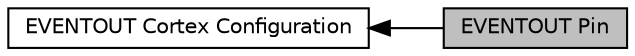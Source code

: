 digraph "EVENTOUT Pin"
{
  edge [fontname="Helvetica",fontsize="10",labelfontname="Helvetica",labelfontsize="10"];
  node [fontname="Helvetica",fontsize="10",shape=box];
  rankdir=LR;
  Node2 [label="EVENTOUT Cortex Configuration",height=0.2,width=0.4,color="black", fillcolor="white", style="filled",URL="$group___g_p_i_o_ex___e_v_e_n_t_o_u_t.html",tooltip="This section propose definition to use the Cortex EVENTOUT signal."];
  Node1 [label="EVENTOUT Pin",height=0.2,width=0.4,color="black", fillcolor="grey75", style="filled", fontcolor="black",tooltip=" "];
  Node2->Node1 [shape=plaintext, dir="back", style="solid"];
}
